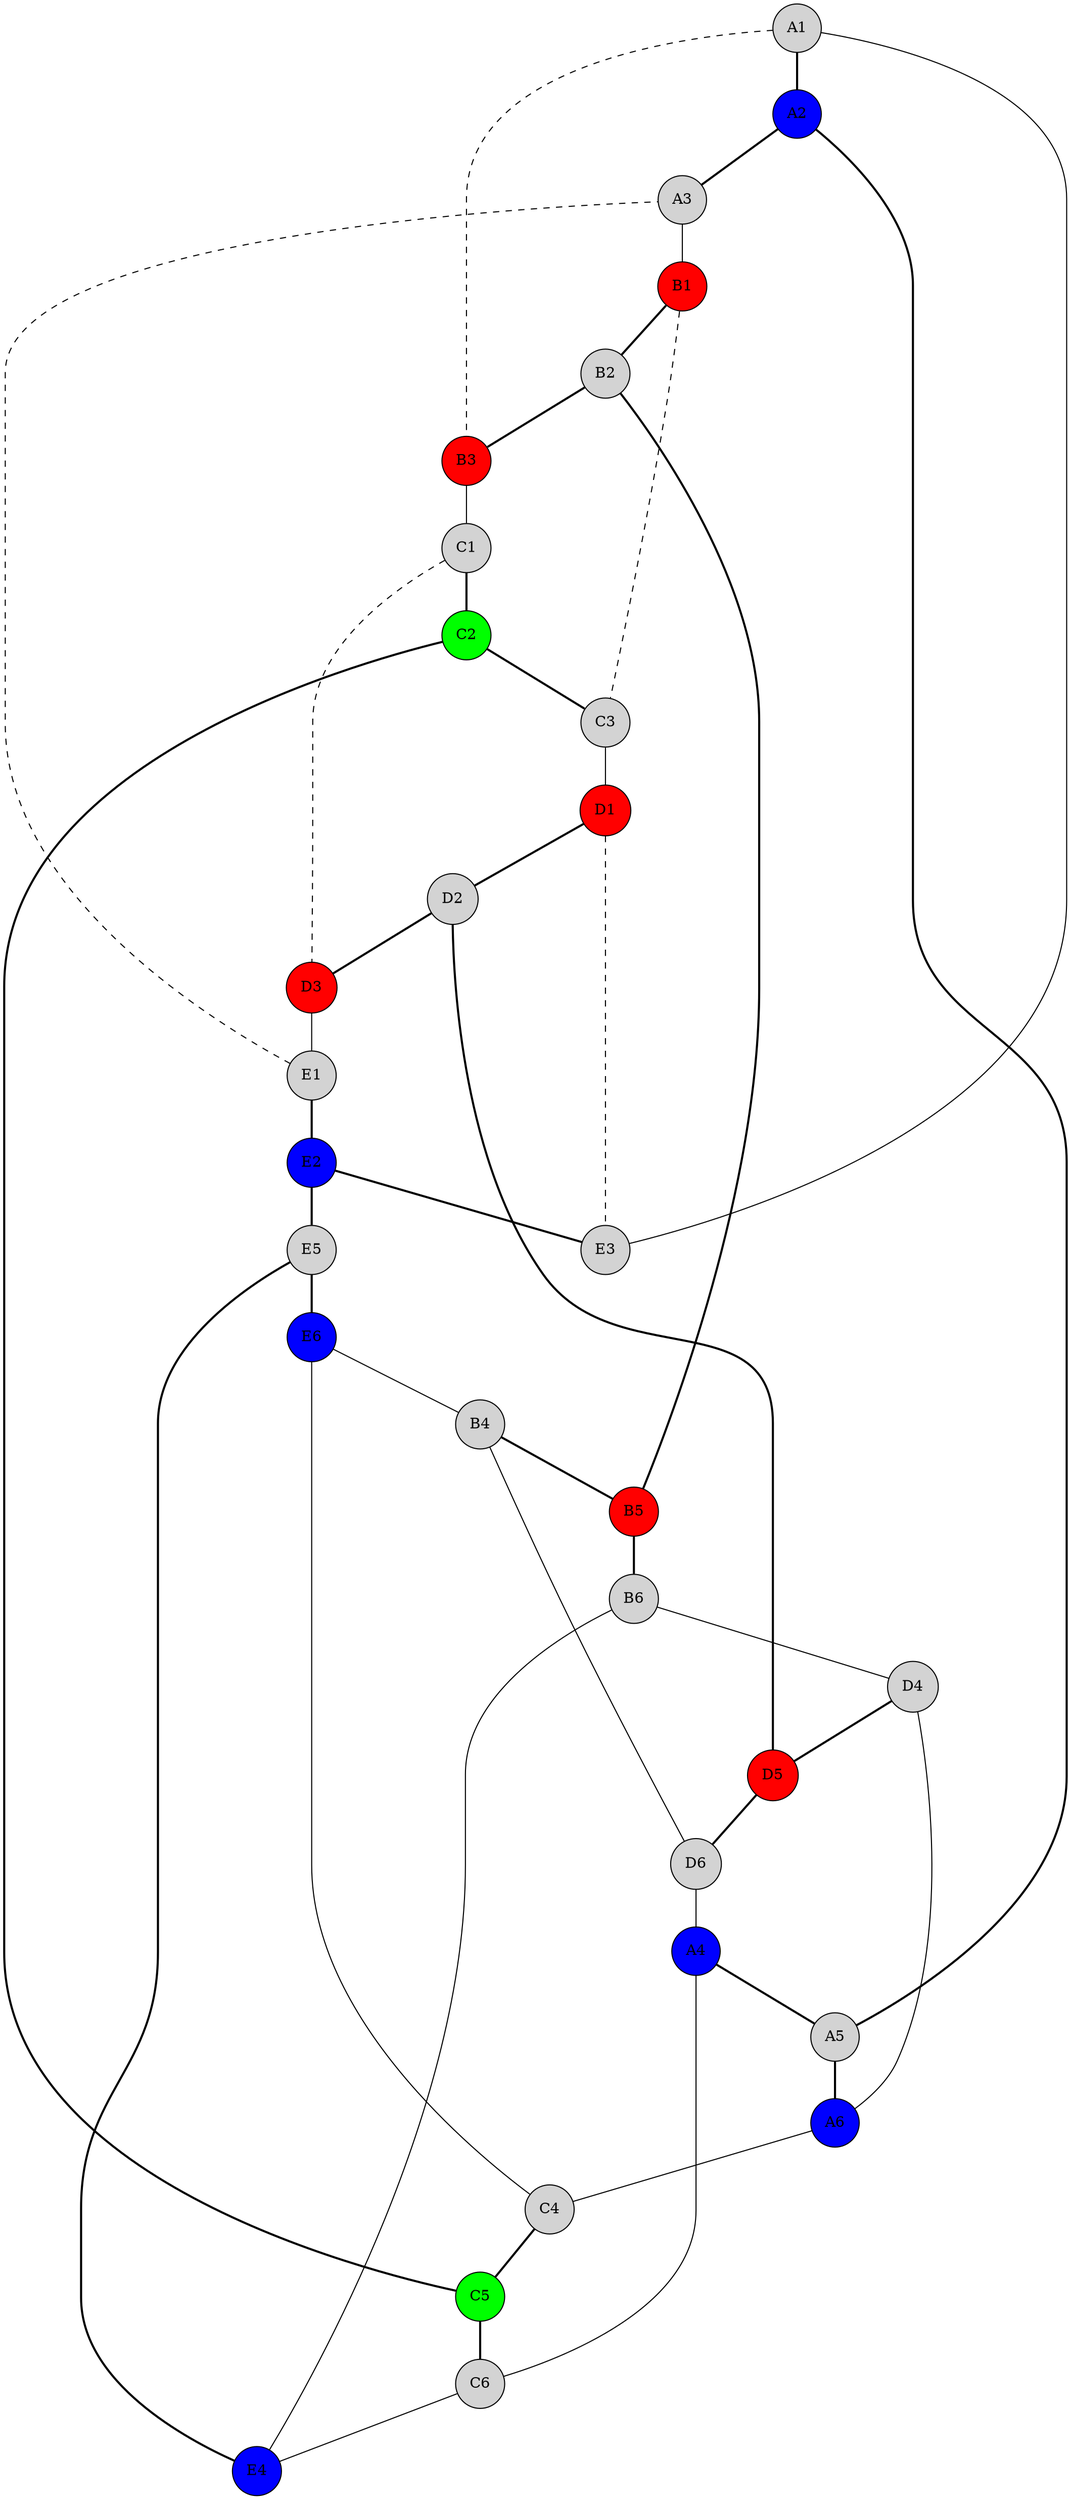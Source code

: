 graph G {
	node [label="\N", shape=circle];
	graph [nodesep=1]
	A1 [style=filled];
	A2 [style=filled, fillcolor=blue];
	A3 [style=filled];
	A4 [style=filled, fillcolor=blue];
	A5 [style=filled];
	A6 [style=filled, fillcolor=blue];
	B1 [style=filled, fillcolor=red];
	B2 [style=filled];
	B3 [style=filled, fillcolor=red];
	B4 [style=filled];
	B5 [style=filled, fillcolor=red];
	B6 [style=filled];
	C1 [style=filled];
	C2 [style=filled, fillcolor=green];
	C3 [style=filled];
	C4 [style=filled];
	C5 [style=filled, fillcolor=green];
	C6 [style=filled];
	D1 [style=filled, fillcolor=red];
	D2 [style=filled];
	D3 [style=filled, fillcolor=red];
	D4 [style=filled];
	D5 [style=filled, fillcolor=red];
	D6 [style=filled];
	E1 [style=filled];
	E2 [style=filled, fillcolor=blue];
	E3 [style=filled];
	E4 [style=filled, fillcolor=blue];
	E5 [style=filled];
	E6 [style=filled, fillcolor=blue];

	A1 -- A2 [len=1, style=bold];
	A2 -- A3 [len=1, style=bold];
	A2 -- A5 [len=1, style=bold];
	A4 -- A5 [len=1, style=bold];
	A5 -- A6 [len=1, style=bold];
	B1 -- B2 [len=1, style=bold];
	B2 -- B3 [len=1, style=bold];
	B2 -- B5 [len=1, style=bold];
	B4 -- B5 [len=1, style=bold];
	B5 -- B6 [len=1, style=bold];
	C1 -- C2 [len=1, style=bold];
	C2 -- C3 [len=1, style=bold];
	C2 -- C5 [len=1, style=bold];
	C4 -- C5 [len=1, style=bold];
	C5 -- C6 [len=1, style=bold];
	D1 -- D2 [len=1, style=bold];
	D2 -- D3 [len=1, style=bold];
	D2 -- D5 [len=1, style=bold];
	D4 -- D5 [len=1, style=bold];
	D5 -- D6 [len=1, style=bold];
	E1 -- E2 [len=1, style=bold];
	E2 -- E3 [len=1, style=bold];
	E2 -- E5 [len=1, style=bold];
	E4 -- E5 [len=1, style=bold];
	E5 -- E6 [len=1, style=bold];

	A3 -- B1 [len=3];
	B3 -- C1 [len=3];
	C3 -- D1 [len=3];
	D3 -- E1 [len=3];
	E3 -- A1 [len=3];
	A1 -- B3 [len=6, style=dashed];
	B1 -- C3 [len=6, style=dashed];
	C1 -- D3 [len=6, style=dashed];
	D1 -- E3 [len=6, style=dashed];
	E1 -- A3 [len=6, style=dashed];
	A4 -- C6 [len=4];
	B4 -- D6 [len=4];
	C4 -- E6 [len=4];
	D4 -- A6 [len=4];
	E4 -- B6 [len=4];
	A6 -- C4 [len=4];
	B6 -- D4 [len=4];
	C6 -- E4 [len=4];
	D6 -- A4 [len=4];
	E6 -- B4 [len=4];
}
